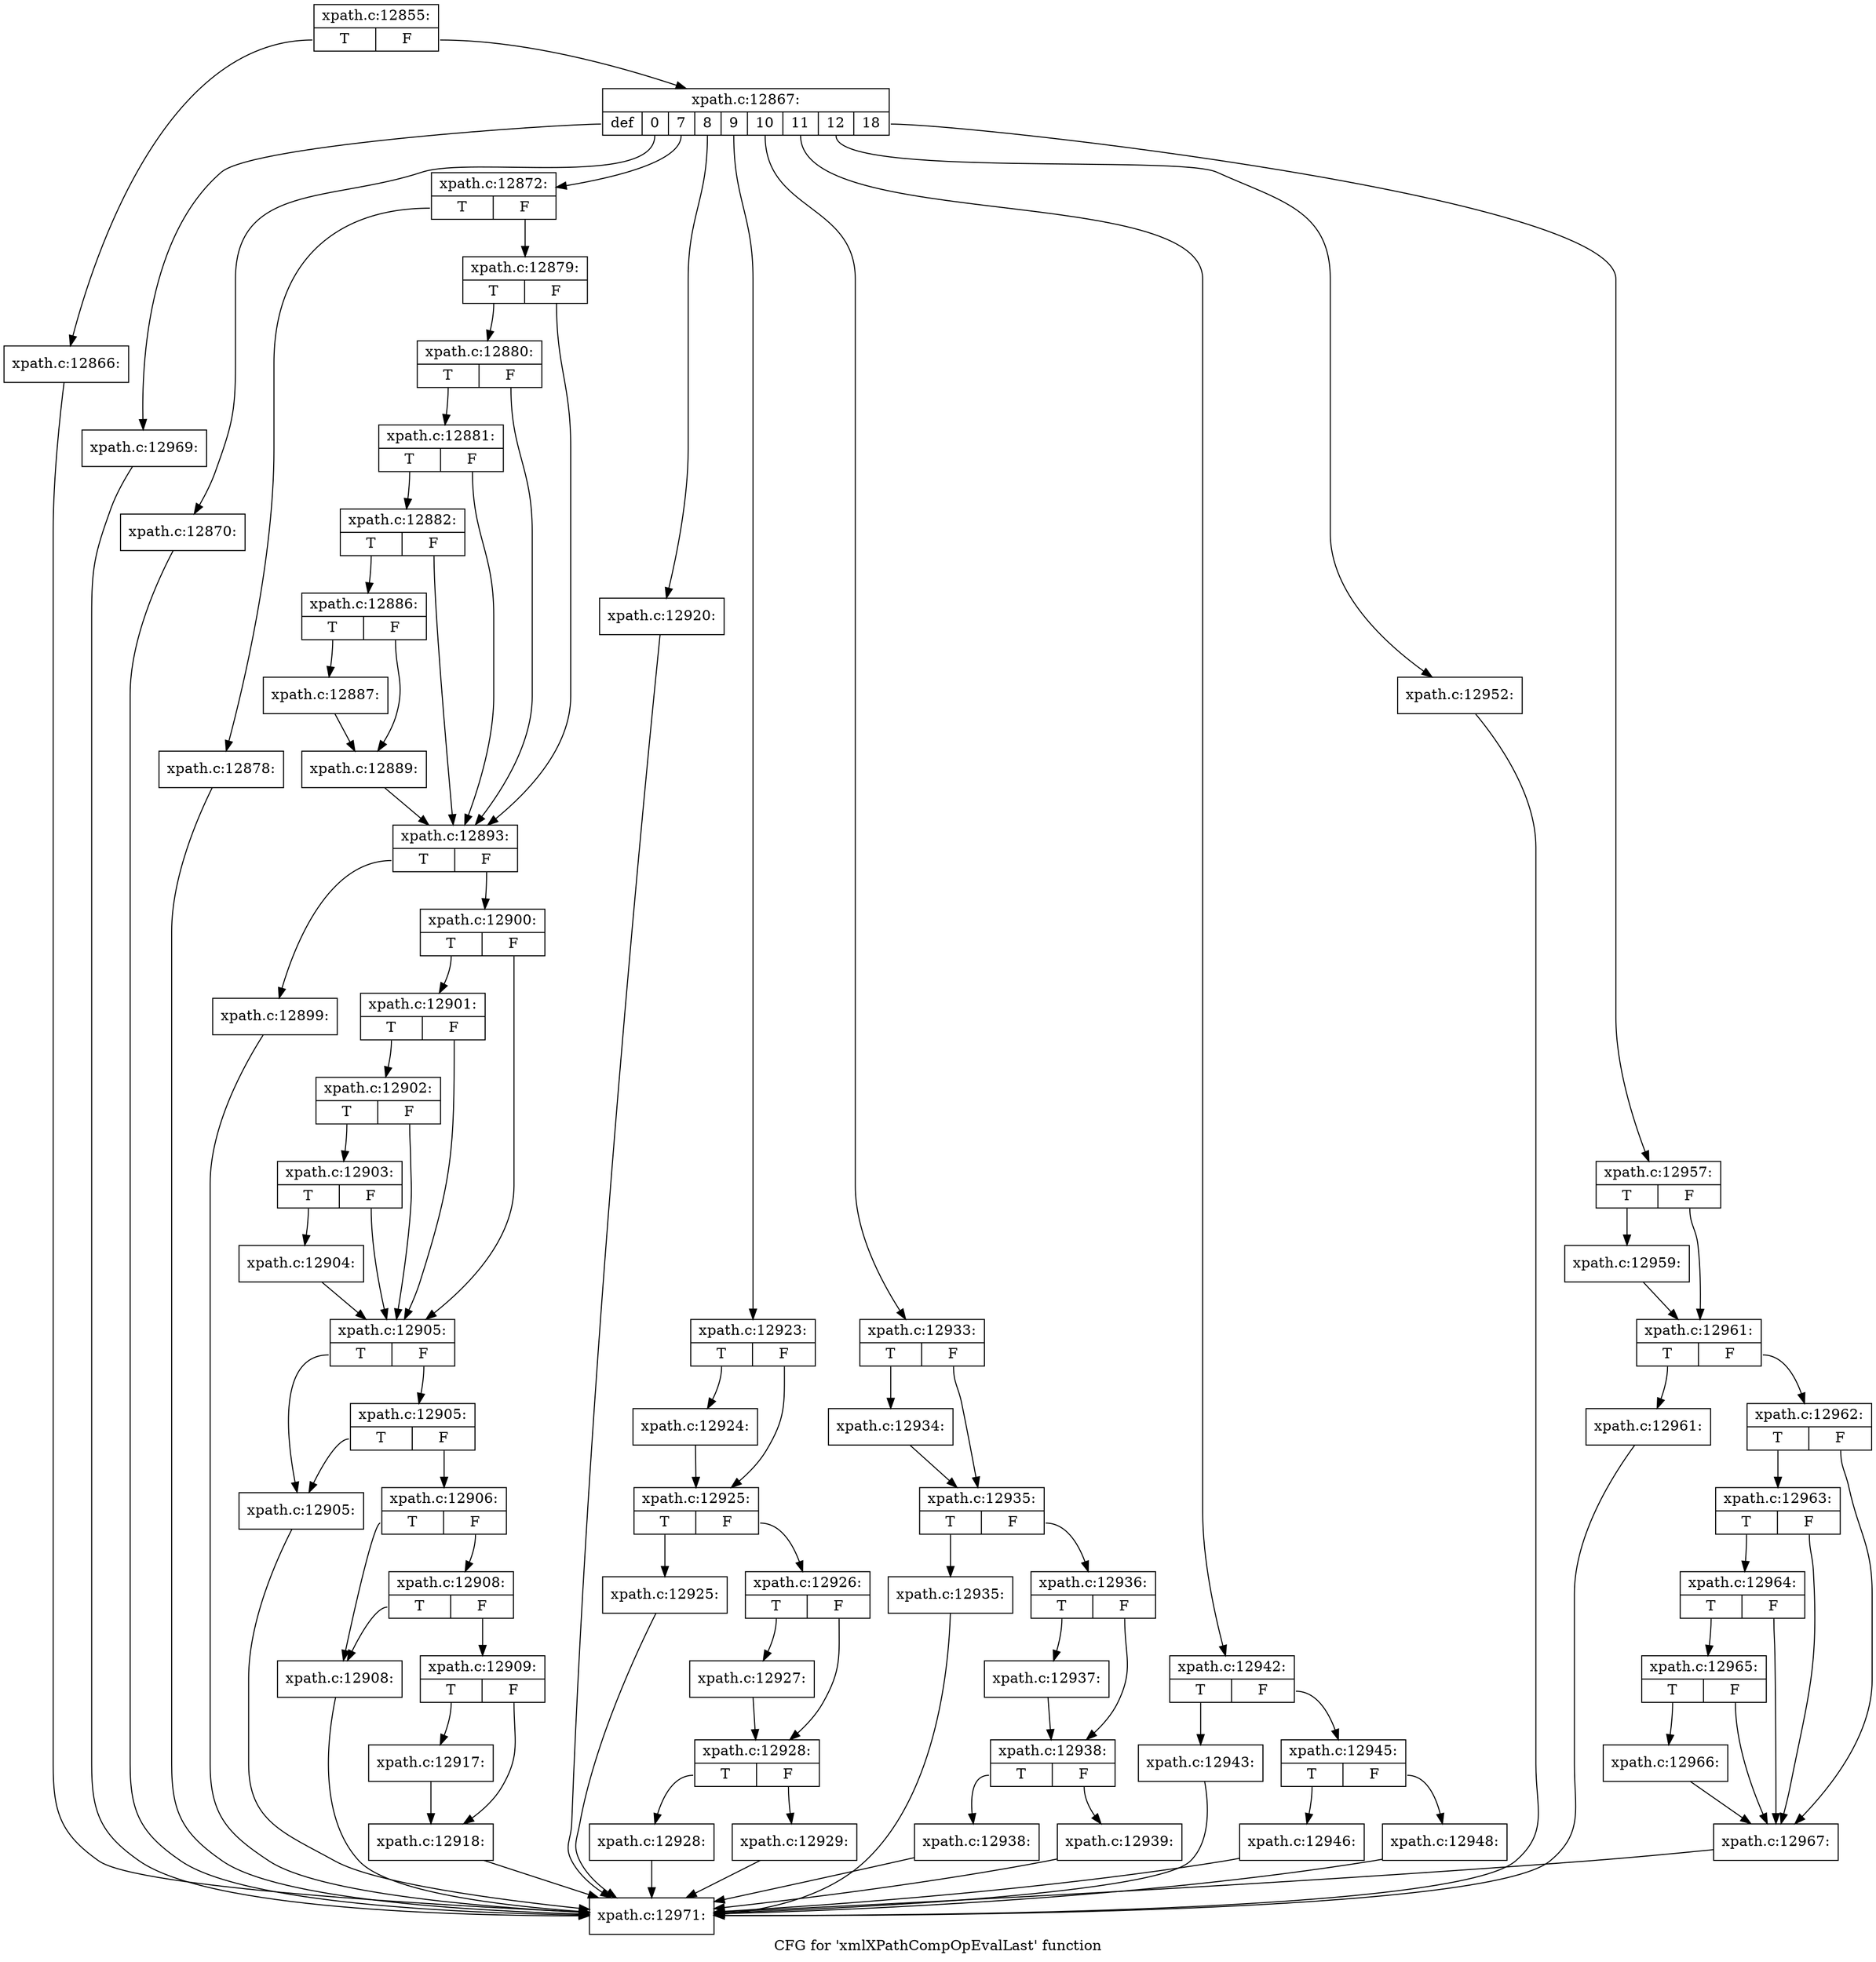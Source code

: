 digraph "CFG for 'xmlXPathCompOpEvalLast' function" {
	label="CFG for 'xmlXPathCompOpEvalLast' function";

	Node0x5127c40 [shape=record,label="{xpath.c:12855:|{<s0>T|<s1>F}}"];
	Node0x5127c40:s0 -> Node0x5157f70;
	Node0x5127c40:s1 -> Node0x5157fc0;
	Node0x5157f70 [shape=record,label="{xpath.c:12866:}"];
	Node0x5157f70 -> Node0x51292f0;
	Node0x5157fc0 [shape=record,label="{xpath.c:12867:|{<s0>def|<s1>0|<s2>7|<s3>8|<s4>9|<s5>10|<s6>11|<s7>12|<s8>18}}"];
	Node0x5157fc0:s0 -> Node0x5158870;
	Node0x5157fc0:s1 -> Node0x5158bb0;
	Node0x5157fc0:s2 -> Node0x5158d70;
	Node0x5157fc0:s3 -> Node0x51632f0;
	Node0x5157fc0:s4 -> Node0x5163600;
	Node0x5157fc0:s5 -> Node0x5166200;
	Node0x5157fc0:s6 -> Node0x5168a90;
	Node0x5157fc0:s7 -> Node0x516a500;
	Node0x5157fc0:s8 -> Node0x516ad00;
	Node0x5158bb0 [shape=record,label="{xpath.c:12870:}"];
	Node0x5158bb0 -> Node0x51292f0;
	Node0x5158d70 [shape=record,label="{xpath.c:12872:|{<s0>T|<s1>F}}"];
	Node0x5158d70:s0 -> Node0x515a500;
	Node0x5158d70:s1 -> Node0x515a550;
	Node0x515a500 [shape=record,label="{xpath.c:12878:}"];
	Node0x515a500 -> Node0x51292f0;
	Node0x515a550 [shape=record,label="{xpath.c:12879:|{<s0>T|<s1>F}}"];
	Node0x515a550:s0 -> Node0x515ab60;
	Node0x515a550:s1 -> Node0x515aa10;
	Node0x515ab60 [shape=record,label="{xpath.c:12880:|{<s0>T|<s1>F}}"];
	Node0x515ab60:s0 -> Node0x515aae0;
	Node0x515ab60:s1 -> Node0x515aa10;
	Node0x515aae0 [shape=record,label="{xpath.c:12881:|{<s0>T|<s1>F}}"];
	Node0x515aae0:s0 -> Node0x515aa60;
	Node0x515aae0:s1 -> Node0x515aa10;
	Node0x515aa60 [shape=record,label="{xpath.c:12882:|{<s0>T|<s1>F}}"];
	Node0x515aa60:s0 -> Node0x515a9c0;
	Node0x515aa60:s1 -> Node0x515aa10;
	Node0x515a9c0 [shape=record,label="{xpath.c:12886:|{<s0>T|<s1>F}}"];
	Node0x515a9c0:s0 -> Node0x515bed0;
	Node0x515a9c0:s1 -> Node0x515bf20;
	Node0x515bed0 [shape=record,label="{xpath.c:12887:}"];
	Node0x515bed0 -> Node0x515bf20;
	Node0x515bf20 [shape=record,label="{xpath.c:12889:}"];
	Node0x515bf20 -> Node0x515aa10;
	Node0x515aa10 [shape=record,label="{xpath.c:12893:|{<s0>T|<s1>F}}"];
	Node0x515aa10:s0 -> Node0x515ed20;
	Node0x515aa10:s1 -> Node0x515ed70;
	Node0x515ed20 [shape=record,label="{xpath.c:12899:}"];
	Node0x515ed20 -> Node0x51292f0;
	Node0x515ed70 [shape=record,label="{xpath.c:12900:|{<s0>T|<s1>F}}"];
	Node0x515ed70:s0 -> Node0x515f380;
	Node0x515ed70:s1 -> Node0x515f230;
	Node0x515f380 [shape=record,label="{xpath.c:12901:|{<s0>T|<s1>F}}"];
	Node0x515f380:s0 -> Node0x515f300;
	Node0x515f380:s1 -> Node0x515f230;
	Node0x515f300 [shape=record,label="{xpath.c:12902:|{<s0>T|<s1>F}}"];
	Node0x515f300:s0 -> Node0x515f280;
	Node0x515f300:s1 -> Node0x515f230;
	Node0x515f280 [shape=record,label="{xpath.c:12903:|{<s0>T|<s1>F}}"];
	Node0x515f280:s0 -> Node0x515f1e0;
	Node0x515f280:s1 -> Node0x515f230;
	Node0x515f1e0 [shape=record,label="{xpath.c:12904:}"];
	Node0x515f1e0 -> Node0x515f230;
	Node0x515f230 [shape=record,label="{xpath.c:12905:|{<s0>T|<s1>F}}"];
	Node0x515f230:s0 -> Node0x5160780;
	Node0x515f230:s1 -> Node0x5160820;
	Node0x5160820 [shape=record,label="{xpath.c:12905:|{<s0>T|<s1>F}}"];
	Node0x5160820:s0 -> Node0x5160780;
	Node0x5160820:s1 -> Node0x51607d0;
	Node0x5160780 [shape=record,label="{xpath.c:12905:}"];
	Node0x5160780 -> Node0x51292f0;
	Node0x51607d0 [shape=record,label="{xpath.c:12906:|{<s0>T|<s1>F}}"];
	Node0x51607d0:s0 -> Node0x5161370;
	Node0x51607d0:s1 -> Node0x5161410;
	Node0x5161410 [shape=record,label="{xpath.c:12908:|{<s0>T|<s1>F}}"];
	Node0x5161410:s0 -> Node0x5161370;
	Node0x5161410:s1 -> Node0x51613c0;
	Node0x5161370 [shape=record,label="{xpath.c:12908:}"];
	Node0x5161370 -> Node0x51292f0;
	Node0x51613c0 [shape=record,label="{xpath.c:12909:|{<s0>T|<s1>F}}"];
	Node0x51613c0:s0 -> Node0x5162b00;
	Node0x51613c0:s1 -> Node0x5162b50;
	Node0x5162b00 [shape=record,label="{xpath.c:12917:}"];
	Node0x5162b00 -> Node0x5162b50;
	Node0x5162b50 [shape=record,label="{xpath.c:12918:}"];
	Node0x5162b50 -> Node0x51292f0;
	Node0x51632f0 [shape=record,label="{xpath.c:12920:}"];
	Node0x51632f0 -> Node0x51292f0;
	Node0x5163600 [shape=record,label="{xpath.c:12923:|{<s0>T|<s1>F}}"];
	Node0x5163600:s0 -> Node0x51636f0;
	Node0x5163600:s1 -> Node0x5163740;
	Node0x51636f0 [shape=record,label="{xpath.c:12924:}"];
	Node0x51636f0 -> Node0x5163740;
	Node0x5163740 [shape=record,label="{xpath.c:12925:|{<s0>T|<s1>F}}"];
	Node0x5163740:s0 -> Node0x51643b0;
	Node0x5163740:s1 -> Node0x5164400;
	Node0x51643b0 [shape=record,label="{xpath.c:12925:}"];
	Node0x51643b0 -> Node0x51292f0;
	Node0x5164400 [shape=record,label="{xpath.c:12926:|{<s0>T|<s1>F}}"];
	Node0x5164400:s0 -> Node0x5164870;
	Node0x5164400:s1 -> Node0x51648c0;
	Node0x5164870 [shape=record,label="{xpath.c:12927:}"];
	Node0x5164870 -> Node0x51648c0;
	Node0x51648c0 [shape=record,label="{xpath.c:12928:|{<s0>T|<s1>F}}"];
	Node0x51648c0:s0 -> Node0x5165530;
	Node0x51648c0:s1 -> Node0x5165580;
	Node0x5165530 [shape=record,label="{xpath.c:12928:}"];
	Node0x5165530 -> Node0x51292f0;
	Node0x5165580 [shape=record,label="{xpath.c:12929:}"];
	Node0x5165580 -> Node0x51292f0;
	Node0x5166200 [shape=record,label="{xpath.c:12933:|{<s0>T|<s1>F}}"];
	Node0x5166200:s0 -> Node0x51662f0;
	Node0x5166200:s1 -> Node0x5166340;
	Node0x51662f0 [shape=record,label="{xpath.c:12934:}"];
	Node0x51662f0 -> Node0x5166340;
	Node0x5166340 [shape=record,label="{xpath.c:12935:|{<s0>T|<s1>F}}"];
	Node0x5166340:s0 -> Node0x5166fb0;
	Node0x5166340:s1 -> Node0x5167000;
	Node0x5166fb0 [shape=record,label="{xpath.c:12935:}"];
	Node0x5166fb0 -> Node0x51292f0;
	Node0x5167000 [shape=record,label="{xpath.c:12936:|{<s0>T|<s1>F}}"];
	Node0x5167000:s0 -> Node0x5167470;
	Node0x5167000:s1 -> Node0x51674c0;
	Node0x5167470 [shape=record,label="{xpath.c:12937:}"];
	Node0x5167470 -> Node0x51674c0;
	Node0x51674c0 [shape=record,label="{xpath.c:12938:|{<s0>T|<s1>F}}"];
	Node0x51674c0:s0 -> Node0x5168130;
	Node0x51674c0:s1 -> Node0x5168180;
	Node0x5168130 [shape=record,label="{xpath.c:12938:}"];
	Node0x5168130 -> Node0x51292f0;
	Node0x5168180 [shape=record,label="{xpath.c:12939:}"];
	Node0x5168180 -> Node0x51292f0;
	Node0x5168a90 [shape=record,label="{xpath.c:12942:|{<s0>T|<s1>F}}"];
	Node0x5168a90:s0 -> Node0x5168bf0;
	Node0x5168a90:s1 -> Node0x5168c40;
	Node0x5168bf0 [shape=record,label="{xpath.c:12943:}"];
	Node0x5168bf0 -> Node0x51292f0;
	Node0x5168c40 [shape=record,label="{xpath.c:12945:|{<s0>T|<s1>F}}"];
	Node0x5168c40:s0 -> Node0x51699c0;
	Node0x5168c40:s1 -> Node0x5169a10;
	Node0x51699c0 [shape=record,label="{xpath.c:12946:}"];
	Node0x51699c0 -> Node0x51292f0;
	Node0x5169a10 [shape=record,label="{xpath.c:12948:}"];
	Node0x5169a10 -> Node0x51292f0;
	Node0x516a500 [shape=record,label="{xpath.c:12952:}"];
	Node0x516a500 -> Node0x51292f0;
	Node0x516ad00 [shape=record,label="{xpath.c:12957:|{<s0>T|<s1>F}}"];
	Node0x516ad00:s0 -> Node0x516adf0;
	Node0x516ad00:s1 -> Node0x516ae40;
	Node0x516adf0 [shape=record,label="{xpath.c:12959:}"];
	Node0x516adf0 -> Node0x516ae40;
	Node0x516ae40 [shape=record,label="{xpath.c:12961:|{<s0>T|<s1>F}}"];
	Node0x516ae40:s0 -> Node0x516bb60;
	Node0x516ae40:s1 -> Node0x516bbb0;
	Node0x516bb60 [shape=record,label="{xpath.c:12961:}"];
	Node0x516bb60 -> Node0x51292f0;
	Node0x516bbb0 [shape=record,label="{xpath.c:12962:|{<s0>T|<s1>F}}"];
	Node0x516bbb0:s0 -> Node0x516c1c0;
	Node0x516bbb0:s1 -> Node0x516c070;
	Node0x516c1c0 [shape=record,label="{xpath.c:12963:|{<s0>T|<s1>F}}"];
	Node0x516c1c0:s0 -> Node0x516c140;
	Node0x516c1c0:s1 -> Node0x516c070;
	Node0x516c140 [shape=record,label="{xpath.c:12964:|{<s0>T|<s1>F}}"];
	Node0x516c140:s0 -> Node0x516c0c0;
	Node0x516c140:s1 -> Node0x516c070;
	Node0x516c0c0 [shape=record,label="{xpath.c:12965:|{<s0>T|<s1>F}}"];
	Node0x516c0c0:s0 -> Node0x516c020;
	Node0x516c0c0:s1 -> Node0x516c070;
	Node0x516c020 [shape=record,label="{xpath.c:12966:}"];
	Node0x516c020 -> Node0x516c070;
	Node0x516c070 [shape=record,label="{xpath.c:12967:}"];
	Node0x516c070 -> Node0x51292f0;
	Node0x5158870 [shape=record,label="{xpath.c:12969:}"];
	Node0x5158870 -> Node0x51292f0;
	Node0x51292f0 [shape=record,label="{xpath.c:12971:}"];
}
